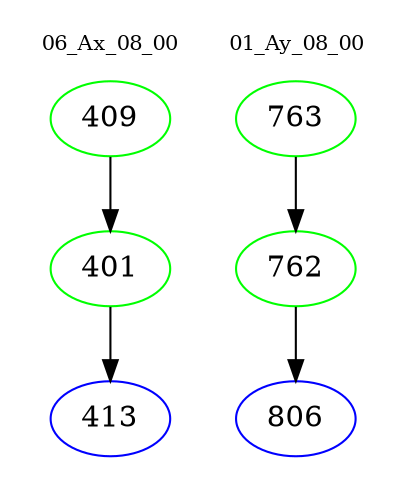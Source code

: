 digraph{
subgraph cluster_0 {
color = white
label = "06_Ax_08_00";
fontsize=10;
T0_409 [label="409", color="green"]
T0_409 -> T0_401 [color="black"]
T0_401 [label="401", color="green"]
T0_401 -> T0_413 [color="black"]
T0_413 [label="413", color="blue"]
}
subgraph cluster_1 {
color = white
label = "01_Ay_08_00";
fontsize=10;
T1_763 [label="763", color="green"]
T1_763 -> T1_762 [color="black"]
T1_762 [label="762", color="green"]
T1_762 -> T1_806 [color="black"]
T1_806 [label="806", color="blue"]
}
}
